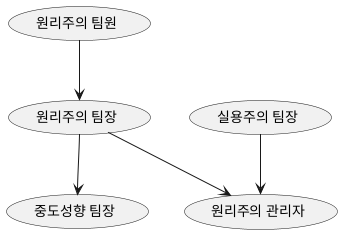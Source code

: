 @startuml

@startuml
(원리주의 팀원) --> (원리주의 팀장)
(원리주의 팀장) --> (중도성향 팀장)
(원리주의 팀장) --> (원리주의 관리자)
(실용주의 팀장) --> (원리주의 관리자)

@enduml
